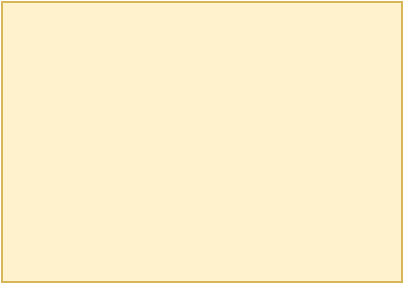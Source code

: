 <mxfile version="15.9.1" type="github">
  <diagram id="nZqawqV_5iRsv1dpTXvW" name="Page-1">
    <mxGraphModel dx="868" dy="507" grid="1" gridSize="10" guides="1" tooltips="1" connect="1" arrows="1" fold="1" page="1" pageScale="1" pageWidth="827" pageHeight="1169" math="0" shadow="0">
      <root>
        <mxCell id="0" />
        <mxCell id="1" parent="0" />
        <mxCell id="--tGtvQFtkYurJ3q_EW3-1" value="" style="rounded=0;whiteSpace=wrap;html=1;fillColor=#fff2cc;strokeColor=#d6b656;" vertex="1" parent="1">
          <mxGeometry x="160" y="110" width="200" height="140" as="geometry" />
        </mxCell>
      </root>
    </mxGraphModel>
  </diagram>
</mxfile>
